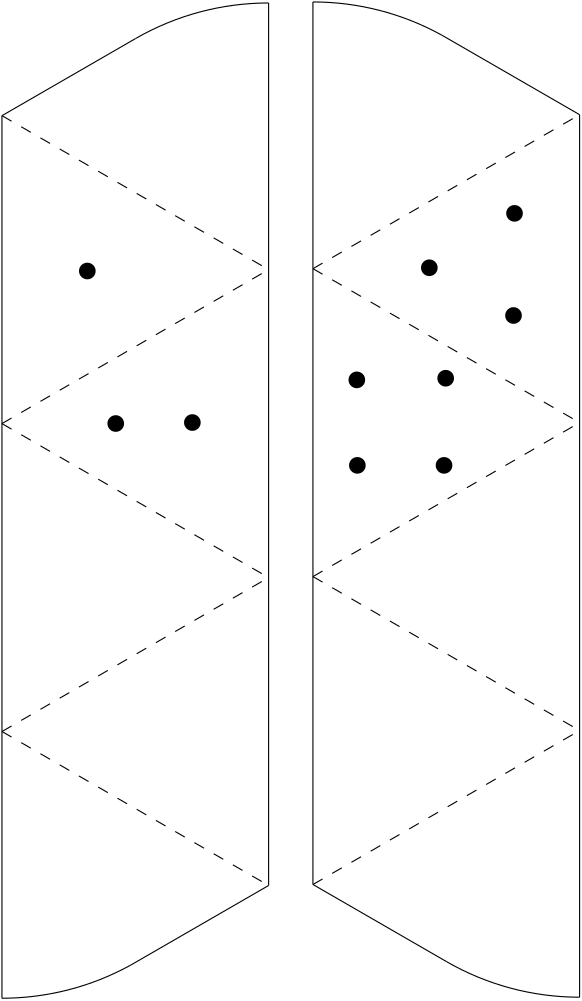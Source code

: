<?xml version="1.0"?>
<!DOCTYPE ipe SYSTEM "ipe.dtd">
<ipe version="70218" creator="Ipe 7.2.24">
<info created="D:20231030135922" modified="D:20231030135922"/>
<ipestyle name="basic">
<symbol name="arrow/arc(spx)">
<path stroke="sym-stroke" fill="sym-stroke" pen="sym-pen">
0 0 m
-1 0.333 l
-1 -0.333 l
h
</path>
</symbol>
<symbol name="arrow/farc(spx)">
<path stroke="sym-stroke" fill="white" pen="sym-pen">
0 0 m
-1 0.333 l
-1 -0.333 l
h
</path>
</symbol>
<symbol name="arrow/ptarc(spx)">
<path stroke="sym-stroke" fill="sym-stroke" pen="sym-pen">
0 0 m
-1 0.333 l
-0.8 0 l
-1 -0.333 l
h
</path>
</symbol>
<symbol name="arrow/fptarc(spx)">
<path stroke="sym-stroke" fill="white" pen="sym-pen">
0 0 m
-1 0.333 l
-0.8 0 l
-1 -0.333 l
h
</path>
</symbol>
<symbol name="mark/circle(sx)" transformations="translations">
<path fill="sym-stroke">
0.6 0 0 0.6 0 0 e
0.4 0 0 0.4 0 0 e
</path>
</symbol>
<symbol name="mark/disk(sx)" transformations="translations">
<path fill="sym-stroke">
0.6 0 0 0.6 0 0 e
</path>
</symbol>
<symbol name="mark/fdisk(sfx)" transformations="translations">
<group>
<path fill="sym-fill">
0.5 0 0 0.5 0 0 e
</path>
<path fill="sym-stroke" fillrule="eofill">
0.6 0 0 0.6 0 0 e
0.4 0 0 0.4 0 0 e
</path>
</group>
</symbol>
<symbol name="mark/box(sx)" transformations="translations">
<path fill="sym-stroke" fillrule="eofill">
-0.6 -0.6 m
0.6 -0.6 l
0.6 0.6 l
-0.6 0.6 l
h
-0.4 -0.4 m
0.4 -0.4 l
0.4 0.4 l
-0.4 0.4 l
h
</path>
</symbol>
<symbol name="mark/square(sx)" transformations="translations">
<path fill="sym-stroke">
-0.6 -0.6 m
0.6 -0.6 l
0.6 0.6 l
-0.6 0.6 l
h
</path>
</symbol>
<symbol name="mark/fsquare(sfx)" transformations="translations">
<group>
<path fill="sym-fill">
-0.5 -0.5 m
0.5 -0.5 l
0.5 0.5 l
-0.5 0.5 l
h
</path>
<path fill="sym-stroke" fillrule="eofill">
-0.6 -0.6 m
0.6 -0.6 l
0.6 0.6 l
-0.6 0.6 l
h
-0.4 -0.4 m
0.4 -0.4 l
0.4 0.4 l
-0.4 0.4 l
h
</path>
</group>
</symbol>
<symbol name="mark/cross(sx)" transformations="translations">
<group>
<path fill="sym-stroke">
-0.43 -0.57 m
0.57 0.43 l
0.43 0.57 l
-0.57 -0.43 l
h
</path>
<path fill="sym-stroke">
-0.43 0.57 m
0.57 -0.43 l
0.43 -0.57 l
-0.57 0.43 l
h
</path>
</group>
</symbol>
<symbol name="arrow/fnormal(spx)">
<path stroke="sym-stroke" fill="white" pen="sym-pen">
0 0 m
-1 0.333 l
-1 -0.333 l
h
</path>
</symbol>
<symbol name="arrow/pointed(spx)">
<path stroke="sym-stroke" fill="sym-stroke" pen="sym-pen">
0 0 m
-1 0.333 l
-0.8 0 l
-1 -0.333 l
h
</path>
</symbol>
<symbol name="arrow/fpointed(spx)">
<path stroke="sym-stroke" fill="white" pen="sym-pen">
0 0 m
-1 0.333 l
-0.8 0 l
-1 -0.333 l
h
</path>
</symbol>
<symbol name="arrow/linear(spx)">
<path stroke="sym-stroke" pen="sym-pen">
-1 0.333 m
0 0 l
-1 -0.333 l
</path>
</symbol>
<symbol name="arrow/fdouble(spx)">
<path stroke="sym-stroke" fill="white" pen="sym-pen">
0 0 m
-1 0.333 l
-1 -0.333 l
h
-1 0 m
-2 0.333 l
-2 -0.333 l
h
</path>
</symbol>
<symbol name="arrow/double(spx)">
<path stroke="sym-stroke" fill="sym-stroke" pen="sym-pen">
0 0 m
-1 0.333 l
-1 -0.333 l
h
-1 0 m
-2 0.333 l
-2 -0.333 l
h
</path>
</symbol>
<symbol name="arrow/mid-normal(spx)">
<path stroke="sym-stroke" fill="sym-stroke" pen="sym-pen">
0.5 0 m
-0.5 0.333 l
-0.5 -0.333 l
h
</path>
</symbol>
<symbol name="arrow/mid-fnormal(spx)">
<path stroke="sym-stroke" fill="white" pen="sym-pen">
0.5 0 m
-0.5 0.333 l
-0.5 -0.333 l
h
</path>
</symbol>
<symbol name="arrow/mid-pointed(spx)">
<path stroke="sym-stroke" fill="sym-stroke" pen="sym-pen">
0.5 0 m
-0.5 0.333 l
-0.3 0 l
-0.5 -0.333 l
h
</path>
</symbol>
<symbol name="arrow/mid-fpointed(spx)">
<path stroke="sym-stroke" fill="white" pen="sym-pen">
0.5 0 m
-0.5 0.333 l
-0.3 0 l
-0.5 -0.333 l
h
</path>
</symbol>
<symbol name="arrow/mid-double(spx)">
<path stroke="sym-stroke" fill="sym-stroke" pen="sym-pen">
1 0 m
0 0.333 l
0 -0.333 l
h
0 0 m
-1 0.333 l
-1 -0.333 l
h
</path>
</symbol>
<symbol name="arrow/mid-fdouble(spx)">
<path stroke="sym-stroke" fill="white" pen="sym-pen">
1 0 m
0 0.333 l
0 -0.333 l
h
0 0 m
-1 0.333 l
-1 -0.333 l
h
</path>
</symbol>
<anglesize name="22.5 deg" value="22.5"/>
<anglesize name="30 deg" value="30"/>
<anglesize name="45 deg" value="45"/>
<anglesize name="60 deg" value="60"/>
<anglesize name="90 deg" value="90"/>
<arrowsize name="large" value="10"/>
<arrowsize name="small" value="5"/>
<arrowsize name="tiny" value="3"/>
<color name="blue" value="0 0 1"/>
<color name="brown" value="0.647 0.165 0.165"/>
<color name="darkblue" value="0 0 0.545"/>
<color name="darkcyan" value="0 0.545 0.545"/>
<color name="darkgray" value="0.663"/>
<color name="darkgreen" value="0 0.392 0"/>
<color name="darkmagenta" value="0.545 0 0.545"/>
<color name="darkorange" value="1 0.549 0"/>
<color name="darkred" value="0.545 0 0"/>
<color name="gold" value="1 0.843 0"/>
<color name="gray" value="0.745"/>
<color name="green" value="0 1 0"/>
<color name="lightblue" value="0.678 0.847 0.902"/>
<color name="lightcyan" value="0.878 1 1"/>
<color name="lightgray" value="0.827"/>
<color name="lightgreen" value="0.565 0.933 0.565"/>
<color name="lightyellow" value="1 1 0.878"/>
<color name="navy" value="0 0 0.502"/>
<color name="orange" value="1 0.647 0"/>
<color name="pink" value="1 0.753 0.796"/>
<color name="purple" value="0.627 0.125 0.941"/>
<color name="red" value="1 0 0"/>
<color name="seagreen" value="0.18 0.545 0.341"/>
<color name="turquoise" value="0.251 0.878 0.816"/>
<color name="violet" value="0.933 0.51 0.933"/>
<color name="yellow" value="1 1 0"/>
<dashstyle name="dash dot dotted" value="[4 2 1 2 1 2] 0"/>
<dashstyle name="dash dotted" value="[4 2 1 2] 0"/>
<dashstyle name="dashed" value="[4] 0"/>
<dashstyle name="dotted" value="[1 3] 0"/>
<gridsize name="10 pts (~3.5 mm)" value="10"/>
<gridsize name="14 pts (~5 mm)" value="14"/>
<gridsize name="16 pts (~6 mm)" value="16"/>
<gridsize name="20 pts (~7 mm)" value="20"/>
<gridsize name="28 pts (~10 mm)" value="28"/>
<gridsize name="32 pts (~12 mm)" value="32"/>
<gridsize name="4 pts" value="4"/>
<gridsize name="56 pts (~20 mm)" value="56"/>
<gridsize name="8 pts (~3 mm)" value="8"/>
<opacity name="10%" value="0.1"/>
<opacity name="30%" value="0.3"/>
<opacity name="50%" value="0.5"/>
<opacity name="75%" value="0.75"/>
<pen name="fat" value="1.2"/>
<pen name="heavier" value="0.8"/>
<pen name="ultrafat" value="2"/>
<symbolsize name="large" value="5"/>
<symbolsize name="small" value="2"/>
<symbolsize name="tiny" value="1.1"/>
<textsize name="Huge" value="\Huge"/>
<textsize name="LARGE" value="\LARGE"/>
<textsize name="Large" value="\Large"/>
<textsize name="footnote" value="\footnotesize"/>
<textsize name="huge" value="\huge"/>
<textsize name="large" value="\large"/>
<textsize name="small" value="\small"/>
<textsize name="tiny" value="\tiny"/>
<textstyle name="center" begin="\begin{center}" end="\end{center}"/>
<textstyle name="item" begin="\begin{itemize}\item{}" end="\end{itemize}"/>
<textstyle name="itemize" begin="\begin{itemize}" end="\end{itemize}"/>
<tiling name="falling" angle="-60" step="4" width="1"/>
<tiling name="rising" angle="30" step="4" width="1"/>
</ipestyle>
<page>
<layer name="alpha"/>
<view layers="alpha" active="alpha"/>
<path layer="alpha" stroke="black" dash="dashed">
160 648.574 m
256 704 l
256 704 l
256 704 l
</path>
<path matrix="1 0 0 1 -0 -110.852" stroke="black" dash="dashed">
160 759.426 m
256 704 l
</path>
<path matrix="1 0 0 1 -0 -110.852" stroke="black" dash="dashed">
160 648.574 m
256 704 l
256 704 l
256 704 l
</path>
<path matrix="1 0 0 1 -0 -221.704" stroke="black" dash="dashed">
160 759.426 m
256 704 l
</path>
<path matrix="1 0 0 1 -0 -221.704" stroke="black" dash="dashed">
160 648.574 m
256 704 l
256 704 l
256 704 l
</path>
<path stroke="black" fill="white">
160 648.574 m
160 426.87 l
160 426.87 l
160 426.87 l
</path>
<path stroke="black">
206.339 732.672 m
96.0192 0 0 96.0192 160 648.574 160 744.594 a
</path>
<path stroke="black">
206.339 732.672 m
256 704 l
256 704 l
</path>
<path stroke="black">
160 744.594 m
160 648.574 l
</path>
<path stroke="black">
208.141 399.076 m
96.0006 0 0 96.0006 256 482.296 256 386.296 a
</path>
<path stroke="black">
256 704 m
256 386.296 l
</path>
<path stroke="black">
160 426.87 m
208.141 399.076 l
</path>
<path matrix="1 0 0 -1 -111.953 1130.52" stroke="black" dash="dashed">
160 648.574 m
256 704 l
256 704 l
256 704 l
</path>
<path matrix="1 0 0 -1 -111.953 1241.37" stroke="black" dash="dashed">
160 759.426 m
256 704 l
</path>
<path matrix="1 0 0 -1 -111.953 1241.37" stroke="black" dash="dashed">
160 648.574 m
256 704 l
256 704 l
256 704 l
</path>
<path matrix="1 0 0 -1 -111.953 1352.23" stroke="black" dash="dashed">
160 759.426 m
256 704 l
</path>
<path matrix="1 0 0 -1 -111.953 1352.23" stroke="black" dash="dashed">
160 648.574 m
256 704 l
256 704 l
256 704 l
</path>
<path matrix="1 0 0 -1 -111.953 1130.52" stroke="black" fill="white">
160 648.574 m
160 426.87 l
160 426.87 l
160 426.87 l
</path>
<path matrix="1 0 0 -1 -111.953 1130.52" stroke="black">
206.339 732.672 m
96.0192 0 0 96.0192 160 648.574 160 744.594 a
</path>
<path matrix="1 0 0 -1 -111.953 1130.52" stroke="black">
206.339 732.672 m
256 704 l
256 704 l
</path>
<path matrix="1 0 0 -1 -111.953 1130.52" stroke="black">
160 744.594 m
160 648.574 l
</path>
<path matrix="1 0 0 -1 -111.953 1130.52" stroke="black">
208.141 399.076 m
96.0006 0 0 96.0006 256 482.296 256 386.296 a
</path>
<path matrix="1 0 0 -1 -111.953 1130.52" stroke="black">
256 704 m
256 386.296 l
</path>
<path matrix="1 0 0 -1 -111.953 1130.52" stroke="black">
160 426.87 m
208.141 399.076 l
</path>
<use name="mark/disk(sx)" pos="78.782 647.731" size="large" stroke="black"/>
<use name="mark/disk(sx)" pos="89.0147 592.825" size="large" stroke="black"/>
<use name="mark/disk(sx)" pos="116.596 593.181" size="large" stroke="black"/>
<use name="mark/disk(sx)" pos="201.905 648.901" size="large" stroke="black"/>
<use name="mark/disk(sx)" pos="232.571 668.487" size="large" stroke="black"/>
<use name="mark/disk(sx)" pos="232.209 631.711" size="large" stroke="black"/>
<use name="mark/disk(sx)" pos="175.804 608.54" size="large" stroke="black"/>
<use name="mark/disk(sx)" pos="175.998 577.762" size="large" stroke="black"/>
<use name="mark/disk(sx)" pos="207.201 577.762" size="large" stroke="black"/>
<use name="mark/disk(sx)" pos="207.791 609.129" size="large" stroke="black"/>
</page>
</ipe>
